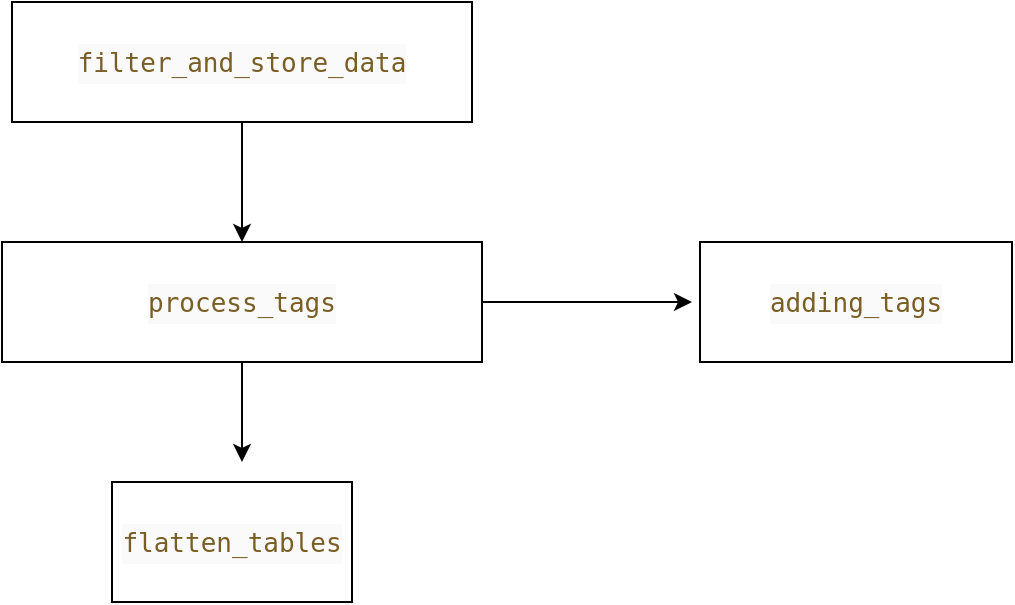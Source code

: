 <mxfile version="24.3.1" type="github">
  <diagram name="Page-1" id="T-wJN6Wx_XXJbjBmuRbo">
    <mxGraphModel dx="1434" dy="689" grid="1" gridSize="10" guides="1" tooltips="1" connect="1" arrows="1" fold="1" page="1" pageScale="1" pageWidth="827" pageHeight="1169" math="0" shadow="0">
      <root>
        <mxCell id="0" />
        <mxCell id="1" parent="0" />
        <mxCell id="xZH6s1uCZATJZxULiq4--6" style="edgeStyle=orthogonalEdgeStyle;rounded=0;orthogonalLoop=1;jettySize=auto;html=1;" edge="1" parent="1" source="xZH6s1uCZATJZxULiq4--1">
          <mxGeometry relative="1" as="geometry">
            <mxPoint x="410" y="230" as="targetPoint" />
          </mxGeometry>
        </mxCell>
        <mxCell id="xZH6s1uCZATJZxULiq4--8" style="edgeStyle=orthogonalEdgeStyle;rounded=0;orthogonalLoop=1;jettySize=auto;html=1;" edge="1" parent="1" source="xZH6s1uCZATJZxULiq4--1">
          <mxGeometry relative="1" as="geometry">
            <mxPoint x="185" y="310" as="targetPoint" />
          </mxGeometry>
        </mxCell>
        <mxCell id="xZH6s1uCZATJZxULiq4--1" value="&lt;div style=&quot;color: rgb(59, 59, 59); background-color: rgb(250, 250, 250); font-family: Menlo, Monaco, Consolas, &amp;quot;Ubuntu Mono&amp;quot;, &amp;quot;Source Code Pro&amp;quot;, monospace, &amp;quot;Droid Sans Mono&amp;quot;, &amp;quot;monospace&amp;quot;, monospace; font-size: 13px; line-height: 20px; white-space: pre;&quot;&gt;&lt;span style=&quot;color: #795e26;&quot;&gt;process_tags&lt;/span&gt;&lt;/div&gt;" style="rounded=0;whiteSpace=wrap;html=1;" vertex="1" parent="1">
          <mxGeometry x="65" y="200" width="240" height="60" as="geometry" />
        </mxCell>
        <mxCell id="xZH6s1uCZATJZxULiq4--4" style="edgeStyle=orthogonalEdgeStyle;rounded=0;orthogonalLoop=1;jettySize=auto;html=1;" edge="1" parent="1" source="xZH6s1uCZATJZxULiq4--2">
          <mxGeometry relative="1" as="geometry">
            <mxPoint x="185" y="200" as="targetPoint" />
          </mxGeometry>
        </mxCell>
        <mxCell id="xZH6s1uCZATJZxULiq4--2" value="&lt;div style=&quot;color: rgb(59, 59, 59); background-color: rgb(250, 250, 250); font-family: Menlo, Monaco, Consolas, &amp;quot;Ubuntu Mono&amp;quot;, &amp;quot;Source Code Pro&amp;quot;, monospace, &amp;quot;Droid Sans Mono&amp;quot;, &amp;quot;monospace&amp;quot;, monospace; font-size: 13px; line-height: 20px; white-space: pre;&quot;&gt;&lt;span style=&quot;color: #795e26;&quot;&gt;filter_and_store_data&lt;/span&gt;&lt;/div&gt;" style="rounded=0;whiteSpace=wrap;html=1;" vertex="1" parent="1">
          <mxGeometry x="70" y="80" width="230" height="60" as="geometry" />
        </mxCell>
        <mxCell id="xZH6s1uCZATJZxULiq4--5" value="&lt;div style=&quot;color: rgb(59, 59, 59); background-color: rgb(250, 250, 250); font-family: Menlo, Monaco, Consolas, &amp;quot;Ubuntu Mono&amp;quot;, &amp;quot;Source Code Pro&amp;quot;, monospace, &amp;quot;Droid Sans Mono&amp;quot;, &amp;quot;monospace&amp;quot;, monospace; font-size: 13px; line-height: 20px; white-space: pre;&quot;&gt;&lt;div style=&quot;line-height: 20px;&quot;&gt;&lt;span style=&quot;color: #795e26;&quot;&gt;adding_tags&lt;/span&gt;&lt;/div&gt;&lt;/div&gt;" style="rounded=0;whiteSpace=wrap;html=1;" vertex="1" parent="1">
          <mxGeometry x="414" y="200" width="156" height="60" as="geometry" />
        </mxCell>
        <mxCell id="xZH6s1uCZATJZxULiq4--7" value="&lt;div style=&quot;color: rgb(59, 59, 59); background-color: rgb(250, 250, 250); font-family: Menlo, Monaco, Consolas, &amp;quot;Ubuntu Mono&amp;quot;, &amp;quot;Source Code Pro&amp;quot;, monospace, &amp;quot;Droid Sans Mono&amp;quot;, &amp;quot;monospace&amp;quot;, monospace; font-size: 13px; line-height: 20px; white-space: pre;&quot;&gt;&lt;span style=&quot;color: #795e26;&quot;&gt;flatten_tables&lt;/span&gt;&lt;/div&gt;" style="whiteSpace=wrap;html=1;" vertex="1" parent="1">
          <mxGeometry x="120" y="320" width="120" height="60" as="geometry" />
        </mxCell>
      </root>
    </mxGraphModel>
  </diagram>
</mxfile>
